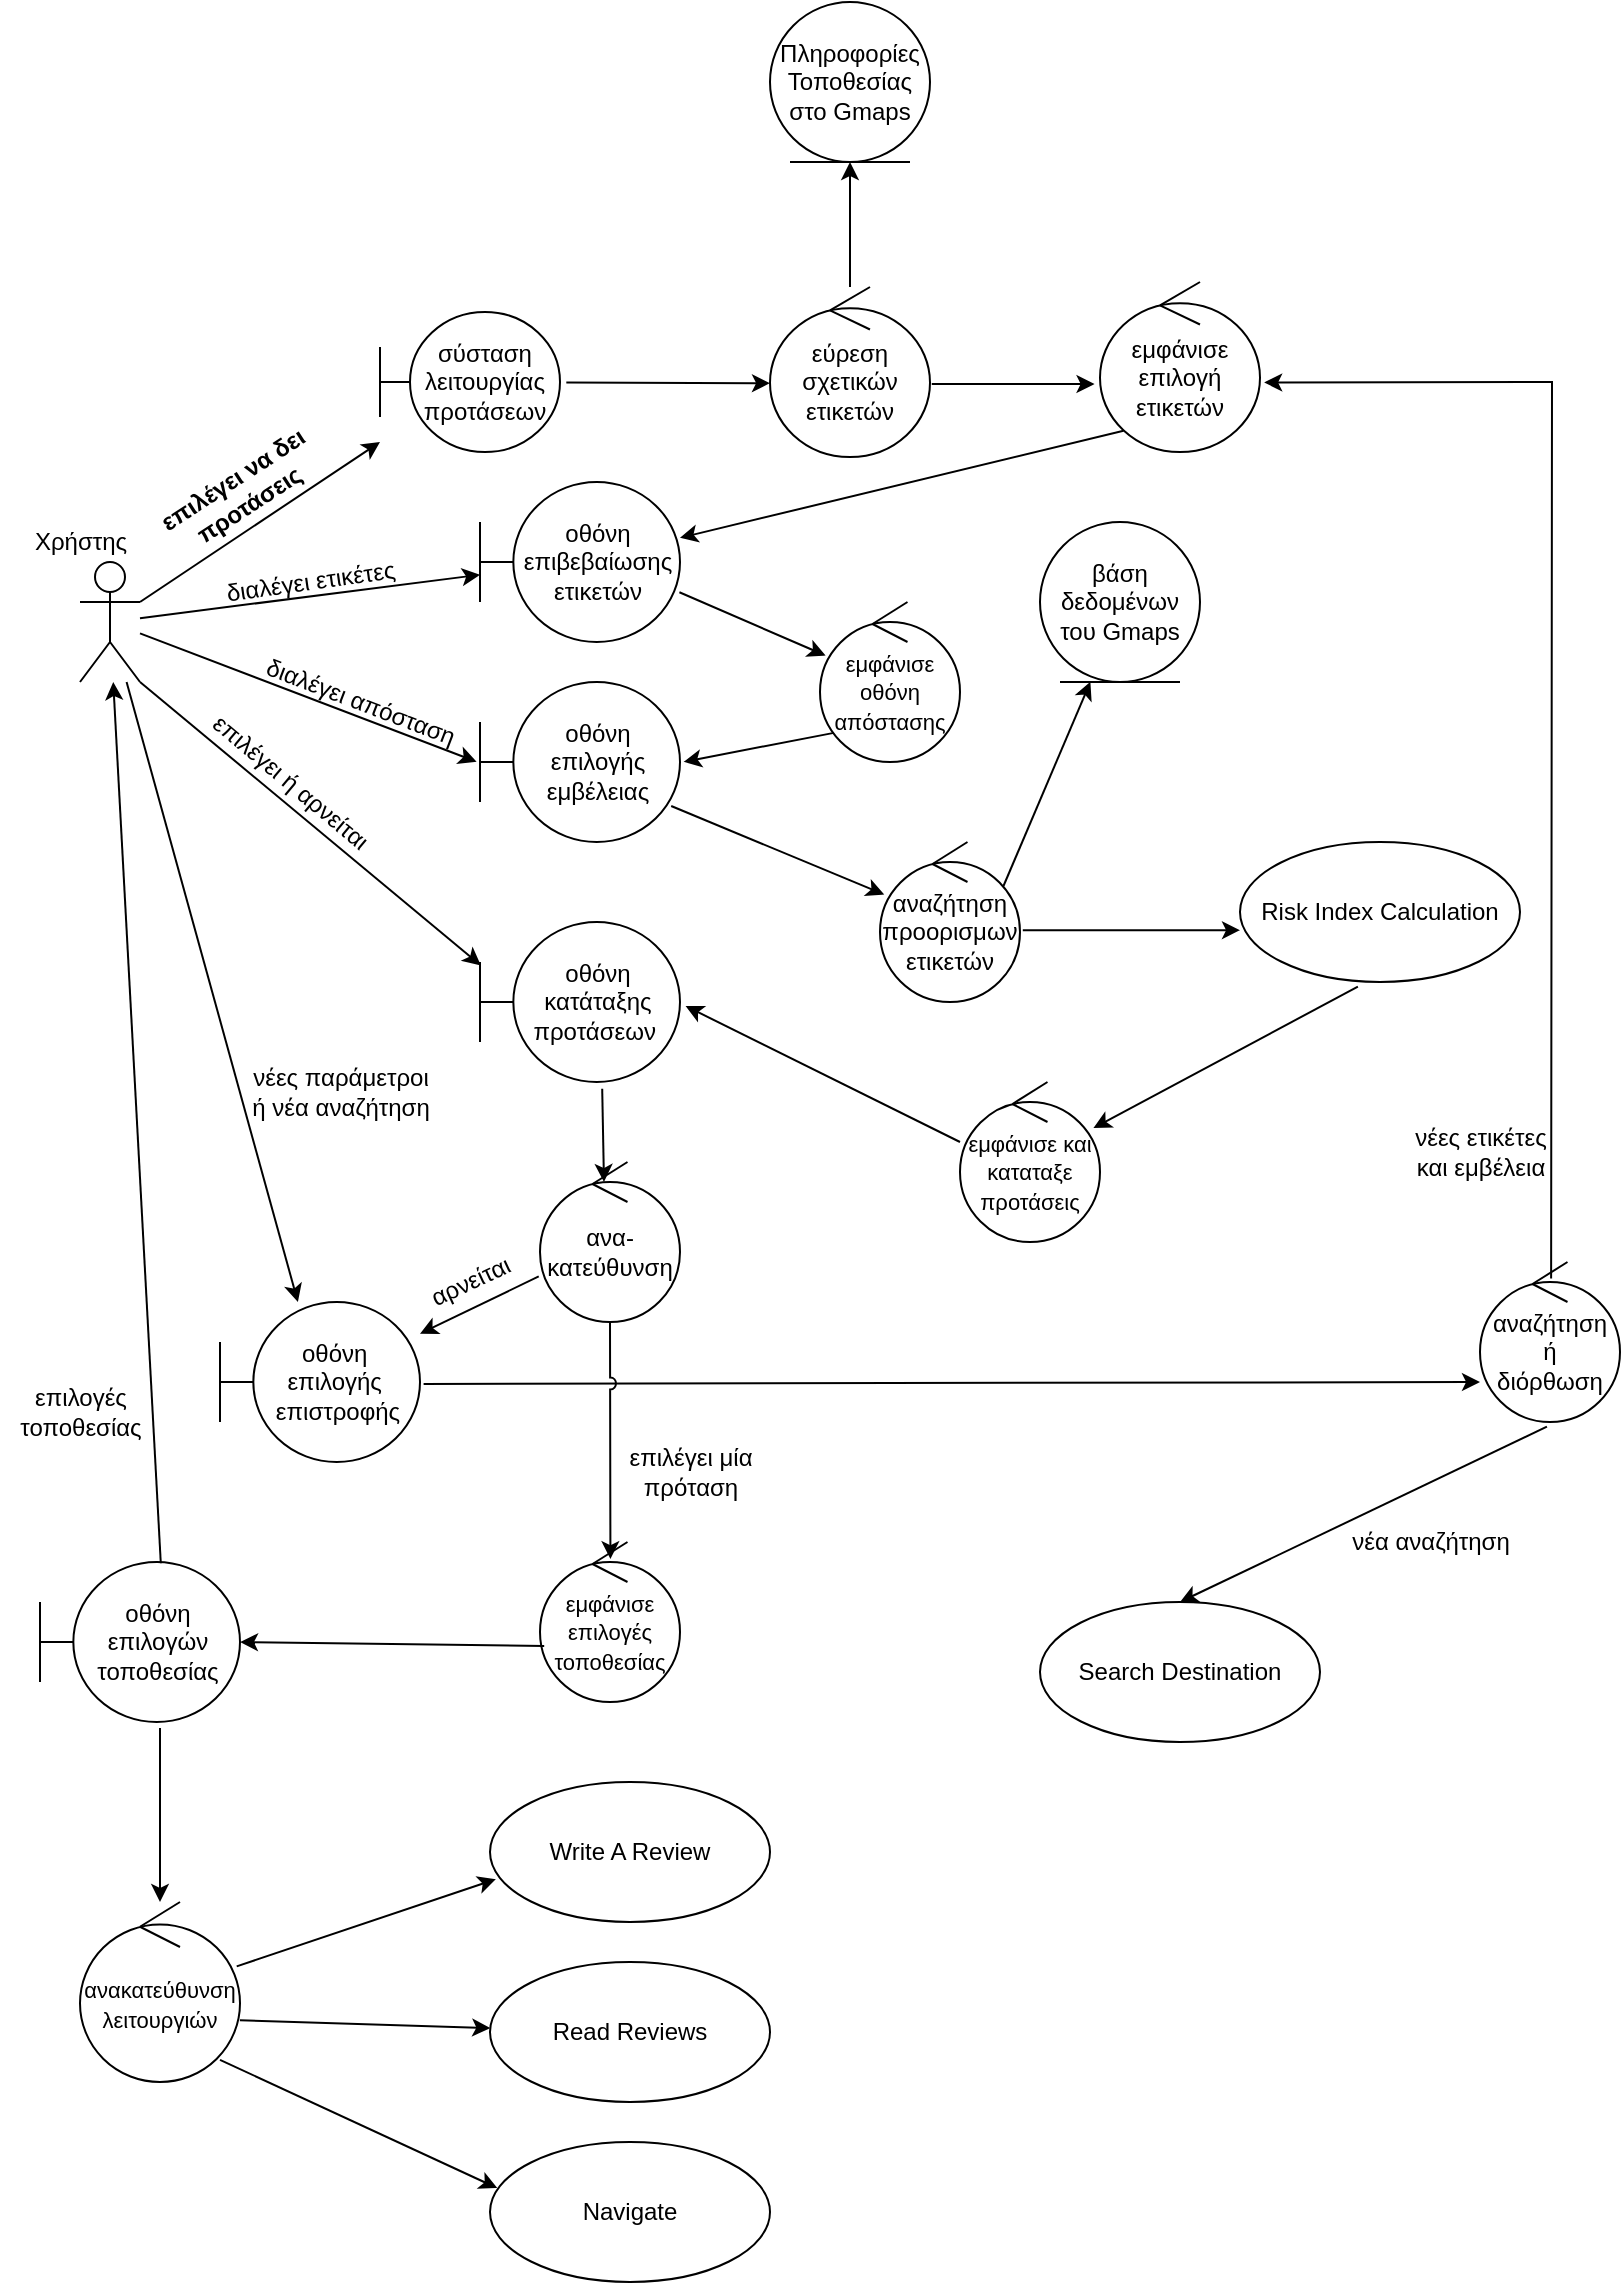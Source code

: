 <mxfile version="14.6.3" type="device"><diagram id="0_FS5GgHw0zf_1h_k040" name="Page-1"><mxGraphModel dx="813" dy="454" grid="1" gridSize="10" guides="1" tooltips="1" connect="1" arrows="1" fold="1" page="1" pageScale="1" pageWidth="827" pageHeight="1169" math="0" shadow="0"><root><mxCell id="0"/><mxCell id="1" parent="0"/><mxCell id="4VOI5U3mbOPSHCwnFg9Y-2" value="" style="shape=umlActor;verticalLabelPosition=bottom;verticalAlign=top;html=1;" vertex="1" parent="1"><mxGeometry x="40" y="290" width="30" height="60" as="geometry"/></mxCell><mxCell id="4VOI5U3mbOPSHCwnFg9Y-3" value="σύσταση λειτουργίας&lt;br&gt;προτάσεων" style="shape=umlBoundary;whiteSpace=wrap;html=1;" vertex="1" parent="1"><mxGeometry x="190" y="165" width="90" height="70" as="geometry"/></mxCell><mxCell id="4VOI5U3mbOPSHCwnFg9Y-4" value="Πληροφορίες&lt;br&gt;Τοποθεσίας&lt;br&gt;στο Gmaps" style="ellipse;shape=umlEntity;whiteSpace=wrap;html=1;" vertex="1" parent="1"><mxGeometry x="385" y="10" width="80" height="80" as="geometry"/></mxCell><mxCell id="4VOI5U3mbOPSHCwnFg9Y-5" value="" style="endArrow=classic;html=1;" edge="1" parent="1" source="4VOI5U3mbOPSHCwnFg9Y-2" target="4VOI5U3mbOPSHCwnFg9Y-3"><mxGeometry width="50" height="50" relative="1" as="geometry"><mxPoint x="370" y="270" as="sourcePoint"/><mxPoint x="420" y="220" as="targetPoint"/></mxGeometry></mxCell><mxCell id="4VOI5U3mbOPSHCwnFg9Y-6" value="&lt;b&gt;επιλέγει να δει&lt;br&gt;προτάσεις&lt;/b&gt;" style="text;html=1;align=center;verticalAlign=middle;resizable=0;points=[];autosize=1;strokeColor=none;rotation=-33;" vertex="1" parent="1"><mxGeometry x="70" y="240" width="100" height="30" as="geometry"/></mxCell><mxCell id="4VOI5U3mbOPSHCwnFg9Y-7" value="εύρεση σχετικών ετικετών" style="ellipse;shape=umlControl;whiteSpace=wrap;html=1;" vertex="1" parent="1"><mxGeometry x="385" y="152.5" width="80" height="85" as="geometry"/></mxCell><mxCell id="4VOI5U3mbOPSHCwnFg9Y-8" value="" style="endArrow=classic;html=1;exitX=1.035;exitY=0.504;exitDx=0;exitDy=0;exitPerimeter=0;entryX=0;entryY=0.566;entryDx=0;entryDy=0;entryPerimeter=0;" edge="1" parent="1" source="4VOI5U3mbOPSHCwnFg9Y-3" target="4VOI5U3mbOPSHCwnFg9Y-7"><mxGeometry width="50" height="50" relative="1" as="geometry"><mxPoint x="500" y="290" as="sourcePoint"/><mxPoint x="360" y="160" as="targetPoint"/></mxGeometry></mxCell><mxCell id="4VOI5U3mbOPSHCwnFg9Y-9" value="" style="endArrow=classic;html=1;" edge="1" parent="1" source="4VOI5U3mbOPSHCwnFg9Y-7" target="4VOI5U3mbOPSHCwnFg9Y-4"><mxGeometry width="50" height="50" relative="1" as="geometry"><mxPoint x="500" y="220" as="sourcePoint"/><mxPoint x="425" y="90" as="targetPoint"/></mxGeometry></mxCell><mxCell id="4VOI5U3mbOPSHCwnFg9Y-10" value="εμφάνισε επιλογή ετικετών" style="ellipse;shape=umlControl;whiteSpace=wrap;html=1;" vertex="1" parent="1"><mxGeometry x="550" y="150" width="80" height="85" as="geometry"/></mxCell><mxCell id="4VOI5U3mbOPSHCwnFg9Y-11" value="" style="endArrow=classic;html=1;entryX=-0.034;entryY=0.6;entryDx=0;entryDy=0;entryPerimeter=0;exitX=1.011;exitY=0.57;exitDx=0;exitDy=0;exitPerimeter=0;" edge="1" parent="1" source="4VOI5U3mbOPSHCwnFg9Y-7" target="4VOI5U3mbOPSHCwnFg9Y-10"><mxGeometry width="50" height="50" relative="1" as="geometry"><mxPoint x="550" y="320" as="sourcePoint"/><mxPoint x="600" y="270" as="targetPoint"/></mxGeometry></mxCell><mxCell id="4VOI5U3mbOPSHCwnFg9Y-12" value="οθόνη επιβεβαίωσης&lt;br&gt;ετικετών" style="shape=umlBoundary;whiteSpace=wrap;html=1;" vertex="1" parent="1"><mxGeometry x="240" y="250" width="100" height="80" as="geometry"/></mxCell><mxCell id="4VOI5U3mbOPSHCwnFg9Y-15" value="" style="endArrow=classic;html=1;" edge="1" parent="1" source="4VOI5U3mbOPSHCwnFg9Y-2" target="4VOI5U3mbOPSHCwnFg9Y-12"><mxGeometry width="50" height="50" relative="1" as="geometry"><mxPoint x="390" y="400" as="sourcePoint"/><mxPoint x="440" y="350" as="targetPoint"/></mxGeometry></mxCell><mxCell id="4VOI5U3mbOPSHCwnFg9Y-16" value="" style="endArrow=classic;html=1;exitX=0.147;exitY=0.875;exitDx=0;exitDy=0;exitPerimeter=0;" edge="1" parent="1" source="4VOI5U3mbOPSHCwnFg9Y-10" target="4VOI5U3mbOPSHCwnFg9Y-12"><mxGeometry width="50" height="50" relative="1" as="geometry"><mxPoint x="460" y="420" as="sourcePoint"/><mxPoint x="510" y="370" as="targetPoint"/></mxGeometry></mxCell><mxCell id="4VOI5U3mbOPSHCwnFg9Y-17" value="διαλέγει ετικέτες" style="text;html=1;align=center;verticalAlign=middle;resizable=0;points=[];autosize=1;strokeColor=none;rotation=-8;" vertex="1" parent="1"><mxGeometry x="105" y="290" width="100" height="20" as="geometry"/></mxCell><mxCell id="4VOI5U3mbOPSHCwnFg9Y-18" value="&lt;font style=&quot;font-size: 11px&quot;&gt;εμφάνισε&lt;br&gt;οθόνη&lt;br&gt;απόστασης&lt;/font&gt;" style="ellipse;shape=umlControl;whiteSpace=wrap;html=1;" vertex="1" parent="1"><mxGeometry x="410" y="310" width="70" height="80" as="geometry"/></mxCell><mxCell id="4VOI5U3mbOPSHCwnFg9Y-19" value="" style="endArrow=classic;html=1;exitX=0.997;exitY=0.689;exitDx=0;exitDy=0;exitPerimeter=0;entryX=0.04;entryY=0.335;entryDx=0;entryDy=0;entryPerimeter=0;" edge="1" parent="1" source="4VOI5U3mbOPSHCwnFg9Y-12" target="4VOI5U3mbOPSHCwnFg9Y-18"><mxGeometry width="50" height="50" relative="1" as="geometry"><mxPoint x="460" y="420" as="sourcePoint"/><mxPoint x="510" y="370" as="targetPoint"/></mxGeometry></mxCell><mxCell id="4VOI5U3mbOPSHCwnFg9Y-20" value="οθόνη&lt;br&gt;επιλογής&lt;br&gt;εμβέλειας" style="shape=umlBoundary;whiteSpace=wrap;html=1;" vertex="1" parent="1"><mxGeometry x="240" y="350" width="100" height="80" as="geometry"/></mxCell><mxCell id="4VOI5U3mbOPSHCwnFg9Y-21" value="" style="endArrow=classic;html=1;exitX=0.099;exitY=0.818;exitDx=0;exitDy=0;exitPerimeter=0;entryX=1.018;entryY=0.499;entryDx=0;entryDy=0;entryPerimeter=0;" edge="1" parent="1" source="4VOI5U3mbOPSHCwnFg9Y-18" target="4VOI5U3mbOPSHCwnFg9Y-20"><mxGeometry width="50" height="50" relative="1" as="geometry"><mxPoint x="460" y="410" as="sourcePoint"/><mxPoint x="510" y="360" as="targetPoint"/></mxGeometry></mxCell><mxCell id="4VOI5U3mbOPSHCwnFg9Y-22" value="" style="endArrow=classic;html=1;entryX=-0.017;entryY=0.499;entryDx=0;entryDy=0;entryPerimeter=0;" edge="1" parent="1" source="4VOI5U3mbOPSHCwnFg9Y-2" target="4VOI5U3mbOPSHCwnFg9Y-20"><mxGeometry width="50" height="50" relative="1" as="geometry"><mxPoint x="360" y="470" as="sourcePoint"/><mxPoint x="410" y="420" as="targetPoint"/></mxGeometry></mxCell><mxCell id="4VOI5U3mbOPSHCwnFg9Y-23" value="διαλέγει απόσταση" style="text;html=1;align=center;verticalAlign=middle;resizable=0;points=[];autosize=1;strokeColor=none;rotation=21;" vertex="1" parent="1"><mxGeometry x="120" y="350" width="120" height="20" as="geometry"/></mxCell><mxCell id="4VOI5U3mbOPSHCwnFg9Y-24" value="αναζήτηση&lt;br&gt;προορισμων&lt;br&gt;ετικετών" style="ellipse;shape=umlControl;whiteSpace=wrap;html=1;" vertex="1" parent="1"><mxGeometry x="440" y="430" width="70" height="80" as="geometry"/></mxCell><mxCell id="4VOI5U3mbOPSHCwnFg9Y-25" value="" style="endArrow=classic;html=1;exitX=0.956;exitY=0.775;exitDx=0;exitDy=0;exitPerimeter=0;" edge="1" parent="1" source="4VOI5U3mbOPSHCwnFg9Y-20" target="4VOI5U3mbOPSHCwnFg9Y-24"><mxGeometry width="50" height="50" relative="1" as="geometry"><mxPoint x="490" y="510" as="sourcePoint"/><mxPoint x="540" y="460" as="targetPoint"/></mxGeometry></mxCell><mxCell id="4VOI5U3mbOPSHCwnFg9Y-26" value="" style="endArrow=classic;html=1;exitX=0.882;exitY=0.275;exitDx=0;exitDy=0;exitPerimeter=0;entryX=0.315;entryY=0.999;entryDx=0;entryDy=0;entryPerimeter=0;" edge="1" parent="1" source="4VOI5U3mbOPSHCwnFg9Y-24" target="4VOI5U3mbOPSHCwnFg9Y-27"><mxGeometry width="50" height="50" relative="1" as="geometry"><mxPoint x="490" y="510" as="sourcePoint"/><mxPoint x="540" y="380" as="targetPoint"/></mxGeometry></mxCell><mxCell id="4VOI5U3mbOPSHCwnFg9Y-27" value="βάση δεδομένων&lt;br&gt;του Gmaps" style="ellipse;shape=umlEntity;whiteSpace=wrap;html=1;" vertex="1" parent="1"><mxGeometry x="520" y="270" width="80" height="80" as="geometry"/></mxCell><mxCell id="4VOI5U3mbOPSHCwnFg9Y-28" value="" style="endArrow=classic;html=1;exitX=1.02;exitY=0.551;exitDx=0;exitDy=0;exitPerimeter=0;entryX=0;entryY=0.63;entryDx=0;entryDy=0;entryPerimeter=0;" edge="1" parent="1" source="4VOI5U3mbOPSHCwnFg9Y-24" target="4VOI5U3mbOPSHCwnFg9Y-29"><mxGeometry width="50" height="50" relative="1" as="geometry"><mxPoint x="520" y="400" as="sourcePoint"/><mxPoint x="570" y="410" as="targetPoint"/></mxGeometry></mxCell><mxCell id="4VOI5U3mbOPSHCwnFg9Y-29" value="Risk Index Calculation" style="ellipse;whiteSpace=wrap;html=1;" vertex="1" parent="1"><mxGeometry x="620" y="430" width="140" height="70" as="geometry"/></mxCell><mxCell id="4VOI5U3mbOPSHCwnFg9Y-30" value="" style="endArrow=classic;html=1;exitX=0.421;exitY=1.033;exitDx=0;exitDy=0;exitPerimeter=0;" edge="1" parent="1" source="4VOI5U3mbOPSHCwnFg9Y-29" target="4VOI5U3mbOPSHCwnFg9Y-31"><mxGeometry width="50" height="50" relative="1" as="geometry"><mxPoint x="520" y="470" as="sourcePoint"/><mxPoint x="679" y="560" as="targetPoint"/></mxGeometry></mxCell><mxCell id="4VOI5U3mbOPSHCwnFg9Y-31" value="&lt;font style=&quot;font-size: 11px&quot;&gt;εμφάνισε και καταταξε&lt;br&gt;προτάσεις&lt;/font&gt;" style="ellipse;shape=umlControl;whiteSpace=wrap;html=1;" vertex="1" parent="1"><mxGeometry x="480" y="550" width="70" height="80" as="geometry"/></mxCell><mxCell id="4VOI5U3mbOPSHCwnFg9Y-32" value="" style="endArrow=classic;html=1;exitX=0;exitY=0.375;exitDx=0;exitDy=0;exitPerimeter=0;entryX=1.028;entryY=0.525;entryDx=0;entryDy=0;entryPerimeter=0;" edge="1" parent="1" source="4VOI5U3mbOPSHCwnFg9Y-31" target="4VOI5U3mbOPSHCwnFg9Y-33"><mxGeometry width="50" height="50" relative="1" as="geometry"><mxPoint x="390" y="540" as="sourcePoint"/><mxPoint x="360" y="570" as="targetPoint"/></mxGeometry></mxCell><mxCell id="4VOI5U3mbOPSHCwnFg9Y-33" value="οθόνη&lt;br&gt;κατάταξης&lt;br&gt;προτάσεων&amp;nbsp;" style="shape=umlBoundary;whiteSpace=wrap;html=1;" vertex="1" parent="1"><mxGeometry x="240" y="470" width="100" height="80" as="geometry"/></mxCell><mxCell id="4VOI5U3mbOPSHCwnFg9Y-34" value="" style="endArrow=classic;html=1;exitX=1;exitY=1;exitDx=0;exitDy=0;exitPerimeter=0;entryX=0.004;entryY=0.271;entryDx=0;entryDy=0;entryPerimeter=0;" edge="1" parent="1" source="4VOI5U3mbOPSHCwnFg9Y-2" target="4VOI5U3mbOPSHCwnFg9Y-33"><mxGeometry width="50" height="50" relative="1" as="geometry"><mxPoint x="290" y="510" as="sourcePoint"/><mxPoint x="340" y="460" as="targetPoint"/></mxGeometry></mxCell><mxCell id="4VOI5U3mbOPSHCwnFg9Y-35" value="επιλέγει ή αρνείται" style="text;html=1;align=center;verticalAlign=middle;resizable=0;points=[];autosize=1;strokeColor=none;rotation=40;" vertex="1" parent="1"><mxGeometry x="90" y="390" width="110" height="20" as="geometry"/></mxCell><mxCell id="4VOI5U3mbOPSHCwnFg9Y-36" value="ανα-κατεύθυνση" style="ellipse;shape=umlControl;whiteSpace=wrap;html=1;" vertex="1" parent="1"><mxGeometry x="270" y="590" width="70" height="80" as="geometry"/></mxCell><mxCell id="4VOI5U3mbOPSHCwnFg9Y-37" value="αναζήτηση&lt;br&gt;ή&lt;br&gt;διόρθωση" style="ellipse;shape=umlControl;whiteSpace=wrap;html=1;" vertex="1" parent="1"><mxGeometry x="740" y="640" width="70" height="80" as="geometry"/></mxCell><mxCell id="4VOI5U3mbOPSHCwnFg9Y-38" value="οθόνη&amp;nbsp;&lt;br&gt;επιλογής&amp;nbsp;&lt;br&gt;επιστροφής" style="shape=umlBoundary;whiteSpace=wrap;html=1;" vertex="1" parent="1"><mxGeometry x="110" y="660" width="100" height="80" as="geometry"/></mxCell><mxCell id="4VOI5U3mbOPSHCwnFg9Y-39" value="" style="endArrow=classic;html=1;" edge="1" parent="1" source="4VOI5U3mbOPSHCwnFg9Y-2" target="4VOI5U3mbOPSHCwnFg9Y-38"><mxGeometry width="50" height="50" relative="1" as="geometry"><mxPoint x="310" y="610" as="sourcePoint"/><mxPoint x="360" y="560" as="targetPoint"/></mxGeometry></mxCell><mxCell id="4VOI5U3mbOPSHCwnFg9Y-44" value="" style="endArrow=classic;html=1;exitX=0.611;exitY=1.042;exitDx=0;exitDy=0;exitPerimeter=0;entryX=0.457;entryY=0.125;entryDx=0;entryDy=0;entryPerimeter=0;" edge="1" parent="1" source="4VOI5U3mbOPSHCwnFg9Y-33" target="4VOI5U3mbOPSHCwnFg9Y-36"><mxGeometry width="50" height="50" relative="1" as="geometry"><mxPoint x="320" y="730" as="sourcePoint"/><mxPoint x="302" y="600" as="targetPoint"/></mxGeometry></mxCell><mxCell id="4VOI5U3mbOPSHCwnFg9Y-45" value="" style="endArrow=classic;html=1;exitX=1.018;exitY=0.512;exitDx=0;exitDy=0;exitPerimeter=0;entryX=0;entryY=0.75;entryDx=0;entryDy=0;entryPerimeter=0;" edge="1" parent="1" source="4VOI5U3mbOPSHCwnFg9Y-38" target="4VOI5U3mbOPSHCwnFg9Y-37"><mxGeometry width="50" height="50" relative="1" as="geometry"><mxPoint x="320" y="730" as="sourcePoint"/><mxPoint x="370" y="680" as="targetPoint"/></mxGeometry></mxCell><mxCell id="4VOI5U3mbOPSHCwnFg9Y-47" value="" style="endArrow=classic;html=1;entryX=1.026;entryY=0.591;entryDx=0;entryDy=0;entryPerimeter=0;exitX=0.508;exitY=0.103;exitDx=0;exitDy=0;exitPerimeter=0;rounded=0;" edge="1" parent="1" source="4VOI5U3mbOPSHCwnFg9Y-37" target="4VOI5U3mbOPSHCwnFg9Y-10"><mxGeometry width="50" height="50" relative="1" as="geometry"><mxPoint x="736.059" y="317.505" as="sourcePoint"/><mxPoint x="640" y="310" as="targetPoint"/><Array as="points"><mxPoint x="776" y="200"/></Array></mxGeometry></mxCell><mxCell id="4VOI5U3mbOPSHCwnFg9Y-48" value="νέες ετικέτες &lt;br&gt;και εμβέλεια" style="text;html=1;align=center;verticalAlign=middle;resizable=0;points=[];autosize=1;strokeColor=none;" vertex="1" parent="1"><mxGeometry x="700" y="570" width="80" height="30" as="geometry"/></mxCell><mxCell id="4VOI5U3mbOPSHCwnFg9Y-49" value="" style="endArrow=classic;html=1;exitX=0.478;exitY=1.029;exitDx=0;exitDy=0;exitPerimeter=0;entryX=0.5;entryY=0;entryDx=0;entryDy=0;" edge="1" parent="1" source="4VOI5U3mbOPSHCwnFg9Y-37" target="4VOI5U3mbOPSHCwnFg9Y-51"><mxGeometry width="50" height="50" relative="1" as="geometry"><mxPoint x="530" y="820" as="sourcePoint"/><mxPoint x="773" y="820" as="targetPoint"/></mxGeometry></mxCell><mxCell id="4VOI5U3mbOPSHCwnFg9Y-50" value="νέα αναζήτηση" style="text;html=1;align=center;verticalAlign=middle;resizable=0;points=[];autosize=1;strokeColor=none;" vertex="1" parent="1"><mxGeometry x="670" y="770" width="90" height="20" as="geometry"/></mxCell><mxCell id="4VOI5U3mbOPSHCwnFg9Y-51" value="Search Destination" style="ellipse;whiteSpace=wrap;html=1;" vertex="1" parent="1"><mxGeometry x="520" y="810" width="140" height="70" as="geometry"/></mxCell><mxCell id="4VOI5U3mbOPSHCwnFg9Y-52" value="" style="endArrow=classic;html=1;exitX=-0.009;exitY=0.715;exitDx=0;exitDy=0;exitPerimeter=0;" edge="1" parent="1" source="4VOI5U3mbOPSHCwnFg9Y-36" target="4VOI5U3mbOPSHCwnFg9Y-38"><mxGeometry width="50" height="50" relative="1" as="geometry"><mxPoint x="320" y="620" as="sourcePoint"/><mxPoint x="370" y="570" as="targetPoint"/></mxGeometry></mxCell><mxCell id="4VOI5U3mbOPSHCwnFg9Y-53" value="αρνείται" style="text;html=1;align=center;verticalAlign=middle;resizable=0;points=[];autosize=1;strokeColor=none;rotation=-25;" vertex="1" parent="1"><mxGeometry x="205" y="640" width="60" height="20" as="geometry"/></mxCell><mxCell id="4VOI5U3mbOPSHCwnFg9Y-54" value="" style="endArrow=classic;html=1;jumpStyle=arc;entryX=0.503;entryY=0.107;entryDx=0;entryDy=0;entryPerimeter=0;" edge="1" parent="1" source="4VOI5U3mbOPSHCwnFg9Y-36" target="4VOI5U3mbOPSHCwnFg9Y-55"><mxGeometry width="50" height="50" relative="1" as="geometry"><mxPoint x="320" y="830" as="sourcePoint"/><mxPoint x="305" y="780" as="targetPoint"/></mxGeometry></mxCell><mxCell id="4VOI5U3mbOPSHCwnFg9Y-55" value="&lt;font style=&quot;font-size: 11px&quot;&gt;εμφάνισε&lt;br&gt;επιλογές&lt;br&gt;τοποθεσίας&lt;/font&gt;" style="ellipse;shape=umlControl;whiteSpace=wrap;html=1;" vertex="1" parent="1"><mxGeometry x="270" y="780" width="70" height="80" as="geometry"/></mxCell><mxCell id="4VOI5U3mbOPSHCwnFg9Y-56" value="επιλέγει μία &lt;br&gt;πρόταση" style="text;html=1;align=center;verticalAlign=middle;resizable=0;points=[];autosize=1;strokeColor=none;" vertex="1" parent="1"><mxGeometry x="305" y="730" width="80" height="30" as="geometry"/></mxCell><mxCell id="4VOI5U3mbOPSHCwnFg9Y-57" value="οθόνη επιλογών&lt;br&gt;τοποθεσίας" style="shape=umlBoundary;whiteSpace=wrap;html=1;" vertex="1" parent="1"><mxGeometry x="20" y="790" width="100" height="80" as="geometry"/></mxCell><mxCell id="4VOI5U3mbOPSHCwnFg9Y-58" value="" style="endArrow=classic;html=1;exitX=0.604;exitY=0.008;exitDx=0;exitDy=0;exitPerimeter=0;" edge="1" parent="1" source="4VOI5U3mbOPSHCwnFg9Y-57" target="4VOI5U3mbOPSHCwnFg9Y-2"><mxGeometry width="50" height="50" relative="1" as="geometry"><mxPoint x="320" y="730" as="sourcePoint"/><mxPoint x="370" y="680" as="targetPoint"/></mxGeometry></mxCell><mxCell id="4VOI5U3mbOPSHCwnFg9Y-59" value="" style="endArrow=classic;html=1;exitX=0.03;exitY=0.65;exitDx=0;exitDy=0;exitPerimeter=0;entryX=1;entryY=0.5;entryDx=0;entryDy=0;entryPerimeter=0;" edge="1" parent="1" source="4VOI5U3mbOPSHCwnFg9Y-55" target="4VOI5U3mbOPSHCwnFg9Y-57"><mxGeometry width="50" height="50" relative="1" as="geometry"><mxPoint x="320" y="860" as="sourcePoint"/><mxPoint x="370" y="810" as="targetPoint"/></mxGeometry></mxCell><mxCell id="4VOI5U3mbOPSHCwnFg9Y-60" value="&lt;font style=&quot;font-size: 11px&quot;&gt;ανακατεύθυνση&lt;br&gt;λειτουργιών&lt;/font&gt;" style="ellipse;shape=umlControl;whiteSpace=wrap;html=1;" vertex="1" parent="1"><mxGeometry x="40" y="960" width="80" height="90" as="geometry"/></mxCell><mxCell id="4VOI5U3mbOPSHCwnFg9Y-61" value="" style="endArrow=classic;html=1;" edge="1" parent="1" target="4VOI5U3mbOPSHCwnFg9Y-60"><mxGeometry width="50" height="50" relative="1" as="geometry"><mxPoint x="80" y="873" as="sourcePoint"/><mxPoint x="180" y="890" as="targetPoint"/></mxGeometry></mxCell><mxCell id="4VOI5U3mbOPSHCwnFg9Y-62" value="Write A Review" style="ellipse;whiteSpace=wrap;html=1;" vertex="1" parent="1"><mxGeometry x="245" y="900" width="140" height="70" as="geometry"/></mxCell><mxCell id="4VOI5U3mbOPSHCwnFg9Y-63" value="Read Reviews" style="ellipse;whiteSpace=wrap;html=1;" vertex="1" parent="1"><mxGeometry x="245" y="990" width="140" height="70" as="geometry"/></mxCell><mxCell id="4VOI5U3mbOPSHCwnFg9Y-64" value="Navigate" style="ellipse;whiteSpace=wrap;html=1;" vertex="1" parent="1"><mxGeometry x="245" y="1080" width="140" height="70" as="geometry"/></mxCell><mxCell id="4VOI5U3mbOPSHCwnFg9Y-65" value="" style="endArrow=classic;html=1;entryX=0.021;entryY=0.694;entryDx=0;entryDy=0;entryPerimeter=0;" edge="1" parent="1" source="4VOI5U3mbOPSHCwnFg9Y-60" target="4VOI5U3mbOPSHCwnFg9Y-62"><mxGeometry width="50" height="50" relative="1" as="geometry"><mxPoint x="310" y="1010" as="sourcePoint"/><mxPoint x="360" y="960" as="targetPoint"/></mxGeometry></mxCell><mxCell id="4VOI5U3mbOPSHCwnFg9Y-66" value="" style="endArrow=classic;html=1;exitX=0.999;exitY=0.657;exitDx=0;exitDy=0;exitPerimeter=0;" edge="1" parent="1" source="4VOI5U3mbOPSHCwnFg9Y-60" target="4VOI5U3mbOPSHCwnFg9Y-63"><mxGeometry width="50" height="50" relative="1" as="geometry"><mxPoint x="310" y="1010" as="sourcePoint"/><mxPoint x="360" y="960" as="targetPoint"/></mxGeometry></mxCell><mxCell id="4VOI5U3mbOPSHCwnFg9Y-67" value="" style="endArrow=classic;html=1;entryX=0.026;entryY=0.329;entryDx=0;entryDy=0;entryPerimeter=0;exitX=0.875;exitY=0.877;exitDx=0;exitDy=0;exitPerimeter=0;" edge="1" parent="1" source="4VOI5U3mbOPSHCwnFg9Y-60" target="4VOI5U3mbOPSHCwnFg9Y-64"><mxGeometry width="50" height="50" relative="1" as="geometry"><mxPoint x="310" y="1010" as="sourcePoint"/><mxPoint x="360" y="960" as="targetPoint"/></mxGeometry></mxCell><mxCell id="4VOI5U3mbOPSHCwnFg9Y-68" value="νέες παράμετροι&lt;br&gt;ή νέα αναζήτηση" style="text;html=1;align=center;verticalAlign=middle;resizable=0;points=[];autosize=1;strokeColor=none;" vertex="1" parent="1"><mxGeometry x="120" y="540" width="100" height="30" as="geometry"/></mxCell><mxCell id="4VOI5U3mbOPSHCwnFg9Y-69" value="Χρήστης" style="text;html=1;align=center;verticalAlign=middle;resizable=0;points=[];autosize=1;strokeColor=none;" vertex="1" parent="1"><mxGeometry x="10" y="270" width="60" height="20" as="geometry"/></mxCell><mxCell id="4VOI5U3mbOPSHCwnFg9Y-70" value="επιλογές&lt;br&gt;τοποθεσίας" style="text;html=1;align=center;verticalAlign=middle;resizable=0;points=[];autosize=1;strokeColor=none;" vertex="1" parent="1"><mxGeometry y="700" width="80" height="30" as="geometry"/></mxCell></root></mxGraphModel></diagram></mxfile>